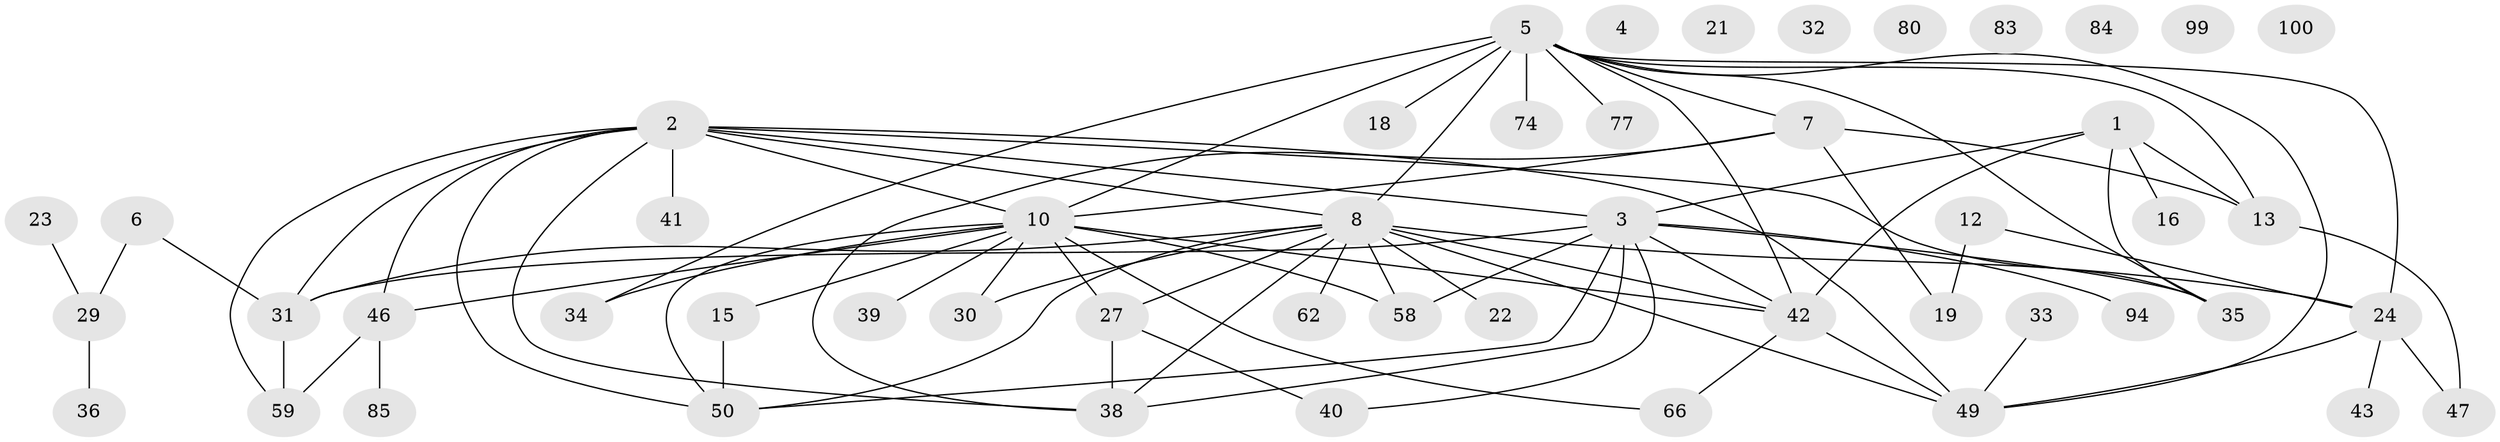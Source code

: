 // original degree distribution, {3: 0.19607843137254902, 4: 0.16666666666666666, 5: 0.10784313725490197, 1: 0.20588235294117646, 6: 0.029411764705882353, 2: 0.20588235294117646, 0: 0.06862745098039216, 7: 0.0196078431372549}
// Generated by graph-tools (version 1.1) at 2025/13/03/09/25 04:13:09]
// undirected, 51 vertices, 80 edges
graph export_dot {
graph [start="1"]
  node [color=gray90,style=filled];
  1 [super="+90+25"];
  2 [super="+14"];
  3 [super="+89"];
  4 [super="+44"];
  5 [super="+28+9"];
  6 [super="+102"];
  7 [super="+26+82"];
  8 [super="+11+87+48+57"];
  10 [super="+37+45"];
  12;
  13 [super="+17"];
  15;
  16;
  18;
  19;
  21;
  22;
  23;
  24 [super="+86+97"];
  27 [super="+60+51"];
  29;
  30;
  31 [super="+54"];
  32;
  33;
  34;
  35;
  36;
  38 [super="+63"];
  39;
  40 [super="+52+55"];
  41;
  42 [super="+69+64"];
  43;
  46 [super="+68+61"];
  47;
  49 [super="+76"];
  50 [super="+53"];
  58 [super="+67"];
  59;
  62;
  66;
  74;
  77;
  80;
  83;
  84;
  85;
  94;
  99;
  100;
  1 -- 16;
  1 -- 3;
  1 -- 42;
  1 -- 35;
  1 -- 13;
  2 -- 38;
  2 -- 10 [weight=2];
  2 -- 31;
  2 -- 3;
  2 -- 35;
  2 -- 41;
  2 -- 46;
  2 -- 49;
  2 -- 50;
  2 -- 59;
  2 -- 8;
  3 -- 35;
  3 -- 40;
  3 -- 58;
  3 -- 38;
  3 -- 42 [weight=3];
  3 -- 94;
  3 -- 31;
  3 -- 50;
  5 -- 8 [weight=2];
  5 -- 13;
  5 -- 18;
  5 -- 34;
  5 -- 35;
  5 -- 7;
  5 -- 74 [weight=2];
  5 -- 42;
  5 -- 77;
  5 -- 24;
  5 -- 49;
  5 -- 10 [weight=2];
  6 -- 29;
  6 -- 31;
  7 -- 19;
  7 -- 38;
  7 -- 13 [weight=2];
  7 -- 10;
  8 -- 62;
  8 -- 38;
  8 -- 22;
  8 -- 30;
  8 -- 31;
  8 -- 49;
  8 -- 58;
  8 -- 27;
  8 -- 50;
  8 -- 24;
  8 -- 42;
  10 -- 30;
  10 -- 42 [weight=2];
  10 -- 34;
  10 -- 39;
  10 -- 15;
  10 -- 58;
  10 -- 50;
  10 -- 46;
  10 -- 66;
  10 -- 27;
  12 -- 19;
  12 -- 24;
  13 -- 47;
  15 -- 50;
  23 -- 29;
  24 -- 43;
  24 -- 47;
  24 -- 49;
  27 -- 38;
  27 -- 40;
  29 -- 36;
  31 -- 59;
  33 -- 49;
  42 -- 49;
  42 -- 66;
  46 -- 59;
  46 -- 85;
}
